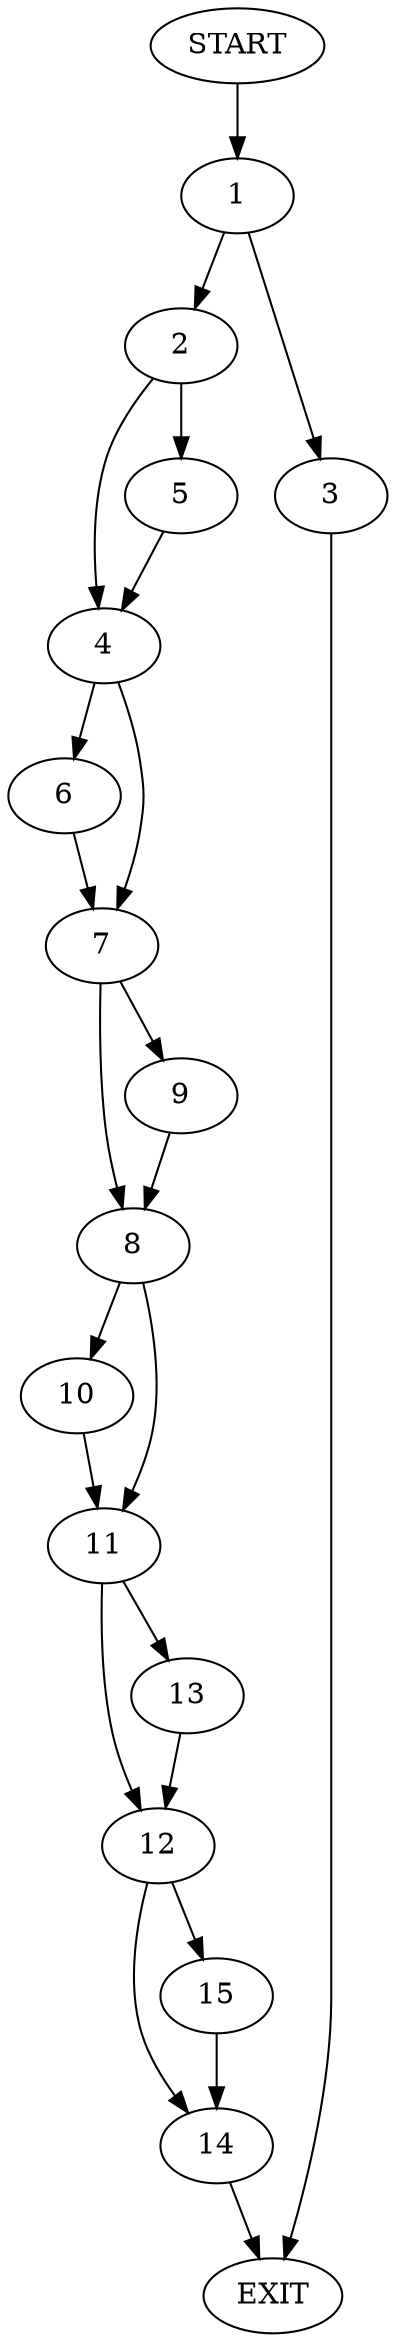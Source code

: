 digraph {
0 [label="START"]
16 [label="EXIT"]
0 -> 1
1 -> 2
1 -> 3
2 -> 4
2 -> 5
3 -> 16
5 -> 4
4 -> 6
4 -> 7
6 -> 7
7 -> 8
7 -> 9
9 -> 8
8 -> 10
8 -> 11
11 -> 12
11 -> 13
10 -> 11
13 -> 12
12 -> 14
12 -> 15
14 -> 16
15 -> 14
}
